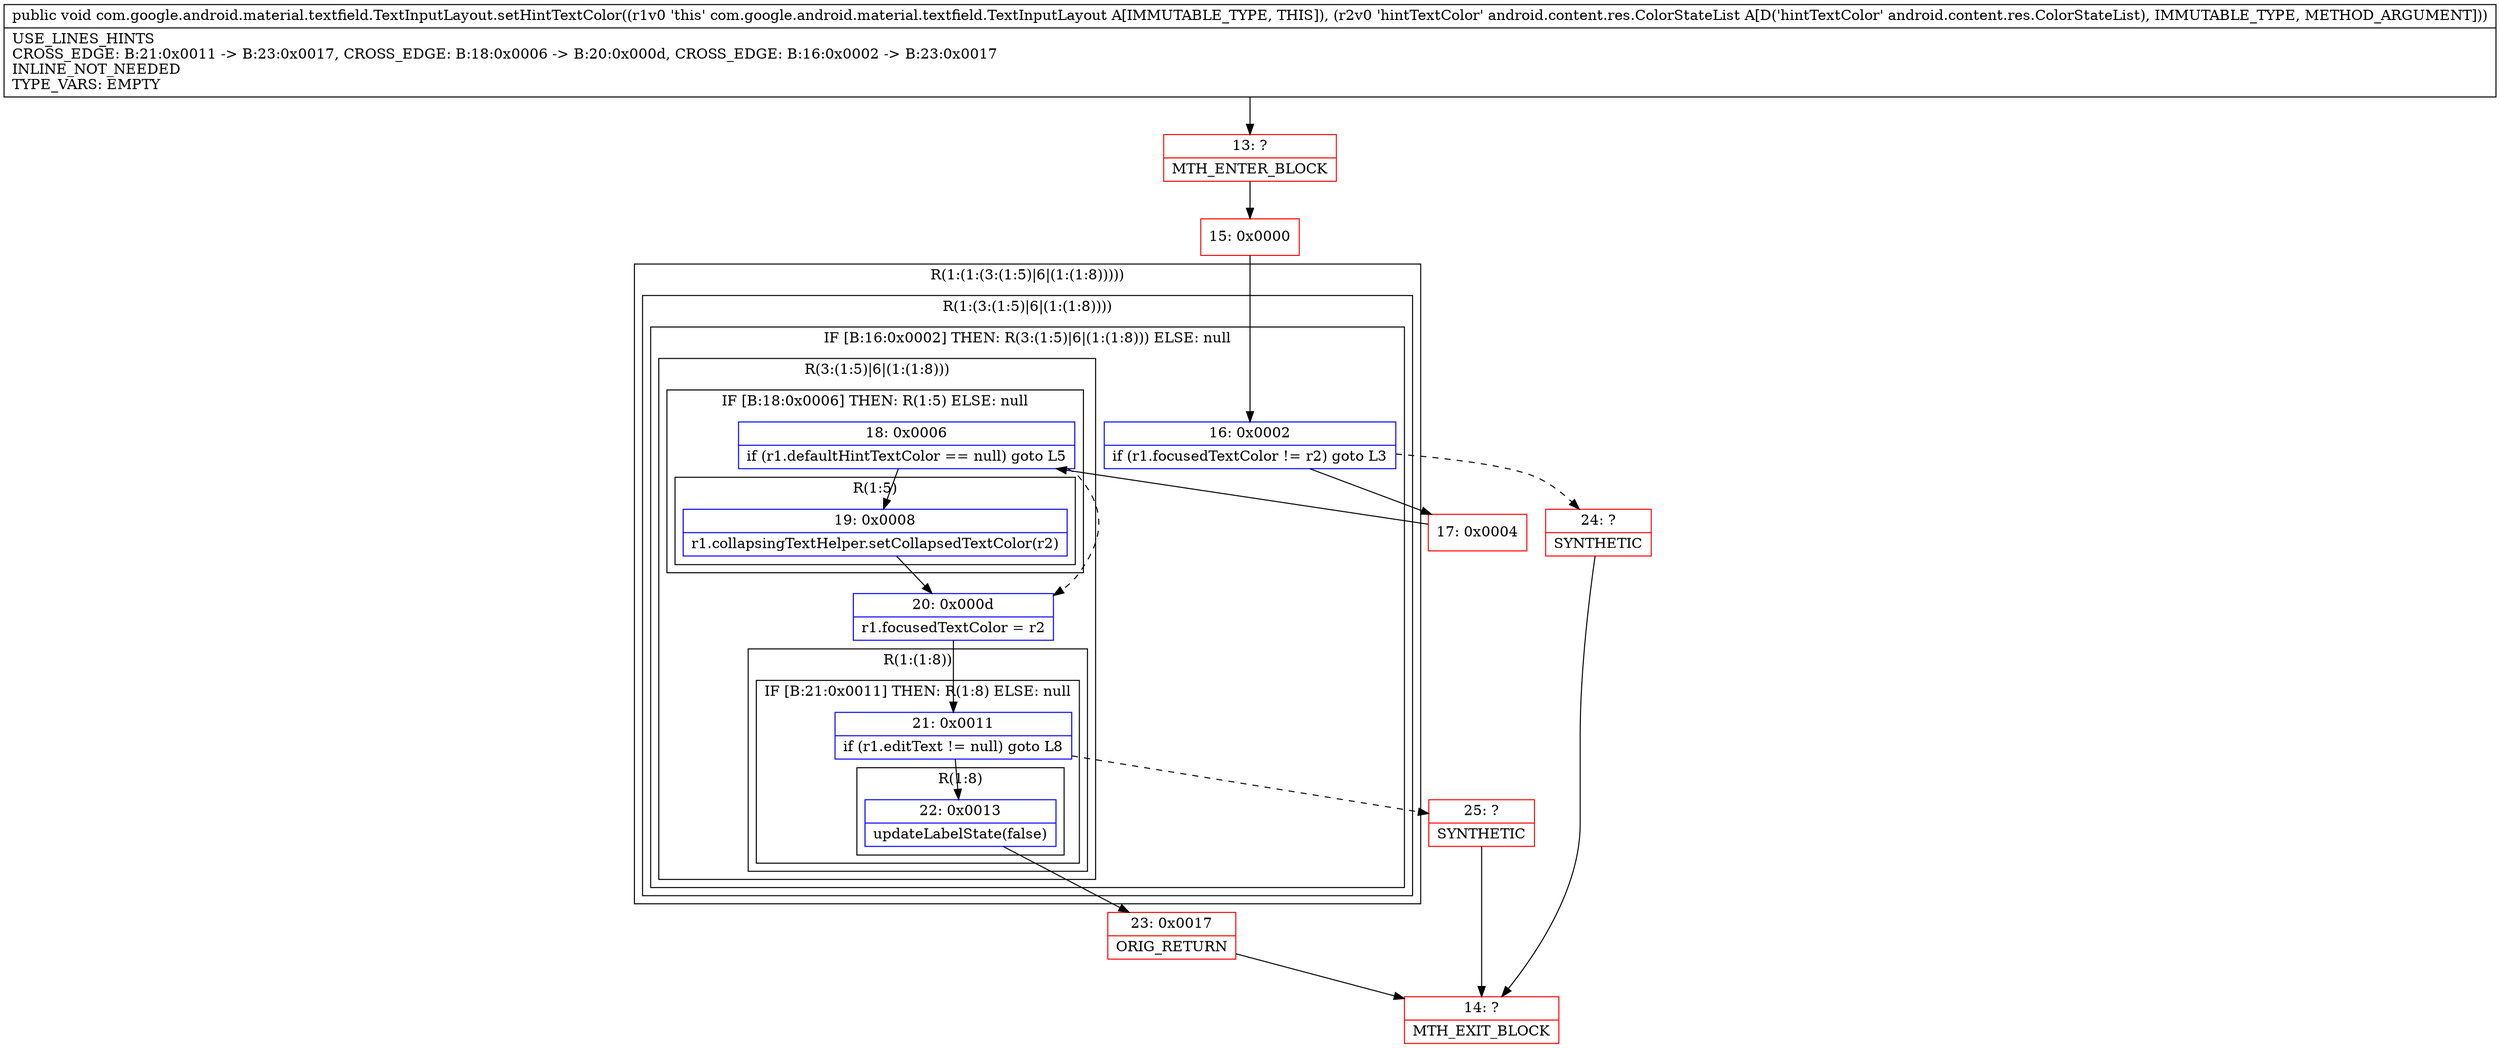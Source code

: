 digraph "CFG forcom.google.android.material.textfield.TextInputLayout.setHintTextColor(Landroid\/content\/res\/ColorStateList;)V" {
subgraph cluster_Region_478679508 {
label = "R(1:(1:(3:(1:5)|6|(1:(1:8)))))";
node [shape=record,color=blue];
subgraph cluster_Region_493914831 {
label = "R(1:(3:(1:5)|6|(1:(1:8))))";
node [shape=record,color=blue];
subgraph cluster_IfRegion_452789044 {
label = "IF [B:16:0x0002] THEN: R(3:(1:5)|6|(1:(1:8))) ELSE: null";
node [shape=record,color=blue];
Node_16 [shape=record,label="{16\:\ 0x0002|if (r1.focusedTextColor != r2) goto L3\l}"];
subgraph cluster_Region_680284405 {
label = "R(3:(1:5)|6|(1:(1:8)))";
node [shape=record,color=blue];
subgraph cluster_IfRegion_1951855233 {
label = "IF [B:18:0x0006] THEN: R(1:5) ELSE: null";
node [shape=record,color=blue];
Node_18 [shape=record,label="{18\:\ 0x0006|if (r1.defaultHintTextColor == null) goto L5\l}"];
subgraph cluster_Region_1843996726 {
label = "R(1:5)";
node [shape=record,color=blue];
Node_19 [shape=record,label="{19\:\ 0x0008|r1.collapsingTextHelper.setCollapsedTextColor(r2)\l}"];
}
}
Node_20 [shape=record,label="{20\:\ 0x000d|r1.focusedTextColor = r2\l}"];
subgraph cluster_Region_536834588 {
label = "R(1:(1:8))";
node [shape=record,color=blue];
subgraph cluster_IfRegion_1430160110 {
label = "IF [B:21:0x0011] THEN: R(1:8) ELSE: null";
node [shape=record,color=blue];
Node_21 [shape=record,label="{21\:\ 0x0011|if (r1.editText != null) goto L8\l}"];
subgraph cluster_Region_373268530 {
label = "R(1:8)";
node [shape=record,color=blue];
Node_22 [shape=record,label="{22\:\ 0x0013|updateLabelState(false)\l}"];
}
}
}
}
}
}
}
Node_13 [shape=record,color=red,label="{13\:\ ?|MTH_ENTER_BLOCK\l}"];
Node_15 [shape=record,color=red,label="{15\:\ 0x0000}"];
Node_17 [shape=record,color=red,label="{17\:\ 0x0004}"];
Node_23 [shape=record,color=red,label="{23\:\ 0x0017|ORIG_RETURN\l}"];
Node_14 [shape=record,color=red,label="{14\:\ ?|MTH_EXIT_BLOCK\l}"];
Node_25 [shape=record,color=red,label="{25\:\ ?|SYNTHETIC\l}"];
Node_24 [shape=record,color=red,label="{24\:\ ?|SYNTHETIC\l}"];
MethodNode[shape=record,label="{public void com.google.android.material.textfield.TextInputLayout.setHintTextColor((r1v0 'this' com.google.android.material.textfield.TextInputLayout A[IMMUTABLE_TYPE, THIS]), (r2v0 'hintTextColor' android.content.res.ColorStateList A[D('hintTextColor' android.content.res.ColorStateList), IMMUTABLE_TYPE, METHOD_ARGUMENT]))  | USE_LINES_HINTS\lCROSS_EDGE: B:21:0x0011 \-\> B:23:0x0017, CROSS_EDGE: B:18:0x0006 \-\> B:20:0x000d, CROSS_EDGE: B:16:0x0002 \-\> B:23:0x0017\lINLINE_NOT_NEEDED\lTYPE_VARS: EMPTY\l}"];
MethodNode -> Node_13;Node_16 -> Node_17;
Node_16 -> Node_24[style=dashed];
Node_18 -> Node_19;
Node_18 -> Node_20[style=dashed];
Node_19 -> Node_20;
Node_20 -> Node_21;
Node_21 -> Node_22;
Node_21 -> Node_25[style=dashed];
Node_22 -> Node_23;
Node_13 -> Node_15;
Node_15 -> Node_16;
Node_17 -> Node_18;
Node_23 -> Node_14;
Node_25 -> Node_14;
Node_24 -> Node_14;
}

